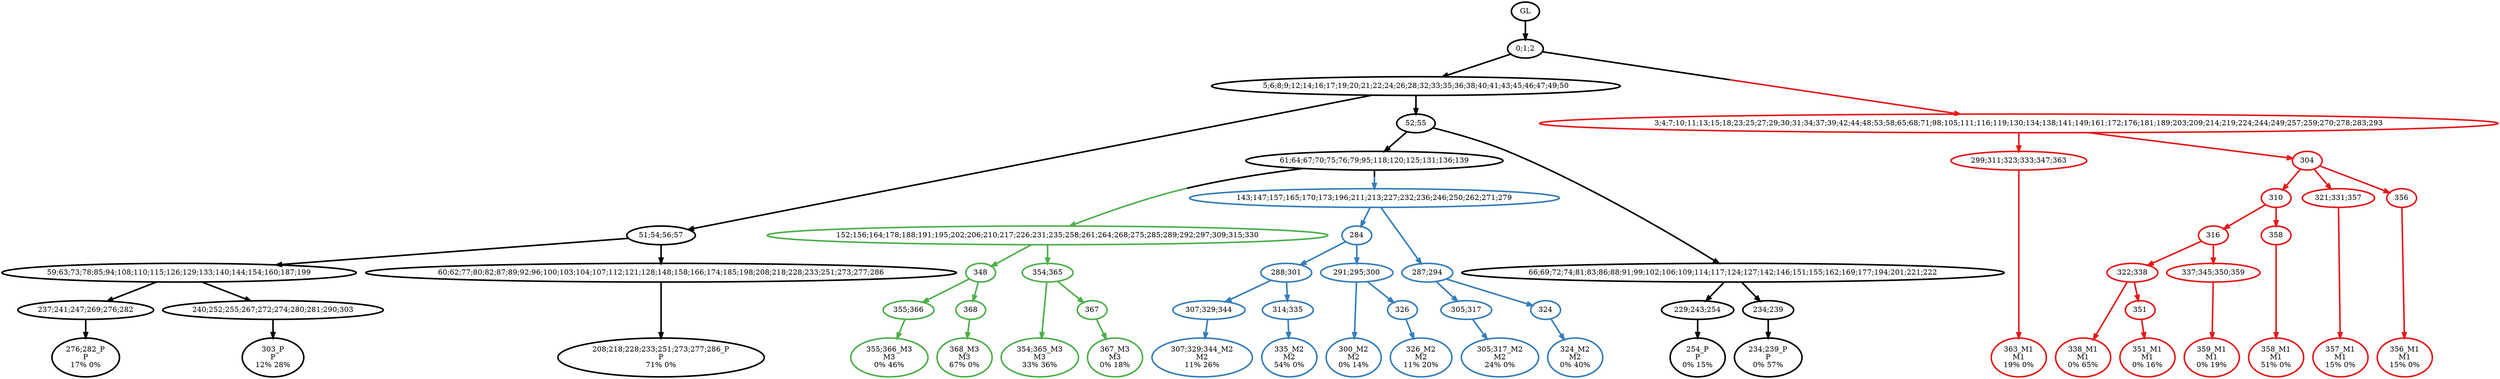 digraph T {
	{
		rank=same
		55 [penwidth=3,colorscheme=set19,color=0,label="276;282_P\nP\n17% 0%"]
		53 [penwidth=3,colorscheme=set19,color=0,label="303_P\nP\n12% 28%"]
		51 [penwidth=3,colorscheme=set19,color=0,label="208;218;228;233;251;273;277;286_P\nP\n71% 0%"]
		46 [penwidth=3,colorscheme=set19,color=0,label="254_P\nP\n0% 15%"]
		44 [penwidth=3,colorscheme=set19,color=0,label="234;239_P\nP\n0% 57%"]
		42 [penwidth=3,colorscheme=set19,color=1,label="363_M1\nM1\n19% 0%"]
		37 [penwidth=3,colorscheme=set19,color=1,label="338_M1\nM1\n0% 65%"]
		35 [penwidth=3,colorscheme=set19,color=1,label="351_M1\nM1\n0% 16%"]
		33 [penwidth=3,colorscheme=set19,color=1,label="359_M1\nM1\n0% 19%"]
		31 [penwidth=3,colorscheme=set19,color=1,label="358_M1\nM1\n51% 0%"]
		29 [penwidth=3,colorscheme=set19,color=1,label="357_M1\nM1\n15% 0%"]
		27 [penwidth=3,colorscheme=set19,color=1,label="356_M1\nM1\n15% 0%"]
		23 [penwidth=3,colorscheme=set19,color=2,label="307;329;344_M2\nM2\n11% 26%"]
		21 [penwidth=3,colorscheme=set19,color=2,label="335_M2\nM2\n54% 0%"]
		19 [penwidth=3,colorscheme=set19,color=2,label="300_M2\nM2\n0% 14%"]
		17 [penwidth=3,colorscheme=set19,color=2,label="326_M2\nM2\n11% 20%"]
		14 [penwidth=3,colorscheme=set19,color=2,label="305;317_M2\nM2\n24% 0%"]
		12 [penwidth=3,colorscheme=set19,color=2,label="324_M2\nM2\n0% 40%"]
		9 [penwidth=3,colorscheme=set19,color=3,label="355;366_M3\nM3\n0% 46%"]
		7 [penwidth=3,colorscheme=set19,color=3,label="368_M3\nM3\n67% 0%"]
		5 [penwidth=3,colorscheme=set19,color=3,label="354;365_M3\nM3\n33% 36%"]
		3 [penwidth=3,colorscheme=set19,color=3,label="367_M3\nM3\n0% 18%"]
	}
	61 [penwidth=3,colorscheme=set19,color=0,label="GL"]
	60 [penwidth=3,colorscheme=set19,color=0,label="0;1;2"]
	59 [penwidth=3,colorscheme=set19,color=0,label="5;6;8;9;12;14;16;17;19;20;21;22;24;26;28;32;33;35;36;38;40;41;43;45;46;47;49;50"]
	58 [penwidth=3,colorscheme=set19,color=0,label="51;54;56;57"]
	57 [penwidth=3,colorscheme=set19,color=0,label="59;63;73;78;85;94;108;110;115;126;129;133;140;144;154;160;187;199"]
	56 [penwidth=3,colorscheme=set19,color=0,label="237;241;247;269;276;282"]
	54 [penwidth=3,colorscheme=set19,color=0,label="240;252;255;267;272;274;280;281;290;303"]
	52 [penwidth=3,colorscheme=set19,color=0,label="60;62;77;80;82;87;89;92;96;100;103;104;107;112;121;128;148;158;166;174;185;198;208;218;228;233;251;273;277;286"]
	50 [penwidth=3,colorscheme=set19,color=0,label="52;55"]
	49 [penwidth=3,colorscheme=set19,color=0,label="61;64;67;70;75;76;79;95;118;120;125;131;136;139"]
	48 [penwidth=3,colorscheme=set19,color=0,label="66;69;72;74;81;83;86;88;91;99;102;106;109;114;117;124;127;142;146;151;155;162;169;177;194;201;221;222"]
	47 [penwidth=3,colorscheme=set19,color=0,label="229;243;254"]
	45 [penwidth=3,colorscheme=set19,color=0,label="234;239"]
	43 [penwidth=3,colorscheme=set19,color=1,label="299;311;323;333;347;363"]
	41 [penwidth=3,colorscheme=set19,color=1,label="304"]
	40 [penwidth=3,colorscheme=set19,color=1,label="310"]
	39 [penwidth=3,colorscheme=set19,color=1,label="316"]
	38 [penwidth=3,colorscheme=set19,color=1,label="322;338"]
	36 [penwidth=3,colorscheme=set19,color=1,label="351"]
	34 [penwidth=3,colorscheme=set19,color=1,label="337;345;350;359"]
	32 [penwidth=3,colorscheme=set19,color=1,label="358"]
	30 [penwidth=3,colorscheme=set19,color=1,label="321;331;357"]
	28 [penwidth=3,colorscheme=set19,color=1,label="356"]
	26 [penwidth=3,colorscheme=set19,color=2,label="284"]
	25 [penwidth=3,colorscheme=set19,color=2,label="288;301"]
	24 [penwidth=3,colorscheme=set19,color=2,label="307;329;344"]
	22 [penwidth=3,colorscheme=set19,color=2,label="314;335"]
	20 [penwidth=3,colorscheme=set19,color=2,label="291;295;300"]
	18 [penwidth=3,colorscheme=set19,color=2,label="326"]
	16 [penwidth=3,colorscheme=set19,color=2,label="287;294"]
	15 [penwidth=3,colorscheme=set19,color=2,label="305;317"]
	13 [penwidth=3,colorscheme=set19,color=2,label="324"]
	11 [penwidth=3,colorscheme=set19,color=3,label="348"]
	10 [penwidth=3,colorscheme=set19,color=3,label="355;366"]
	8 [penwidth=3,colorscheme=set19,color=3,label="368"]
	6 [penwidth=3,colorscheme=set19,color=3,label="354;365"]
	4 [penwidth=3,colorscheme=set19,color=3,label="367"]
	2 [penwidth=3,colorscheme=set19,color=3,label="152;156;164;178;188;191;195;202;206;210;217;226;231;235;258;261;264;268;275;285;289;292;297;309;315;330"]
	1 [penwidth=3,colorscheme=set19,color=2,label="143;147;157;165;170;173;196;211;213;227;232;236;246;250;262;271;279"]
	0 [penwidth=3,colorscheme=set19,color=1,label="3;4;7;10;11;13;15;18;23;25;27;29;30;31;34;37;39;42;44;48;53;58;65;68;71;98;105;111;116;119;130;134;138;141;149;161;172;176;181;189;203;209;214;219;224;244;249;257;259;270;278;283;293"]
	61 -> 60 [penwidth=3,colorscheme=set19,color=0]
	60 -> 59 [penwidth=3,colorscheme=set19,color=0]
	60 -> 0 [penwidth=3,colorscheme=set19,color="0;0.5:1"]
	59 -> 58 [penwidth=3,colorscheme=set19,color=0]
	59 -> 50 [penwidth=3,colorscheme=set19,color=0]
	58 -> 52 [penwidth=3,colorscheme=set19,color=0]
	58 -> 57 [penwidth=3,colorscheme=set19,color=0]
	57 -> 54 [penwidth=3,colorscheme=set19,color=0]
	57 -> 56 [penwidth=3,colorscheme=set19,color=0]
	56 -> 55 [penwidth=3,colorscheme=set19,color=0]
	54 -> 53 [penwidth=3,colorscheme=set19,color=0]
	52 -> 51 [penwidth=3,colorscheme=set19,color=0]
	50 -> 49 [penwidth=3,colorscheme=set19,color=0]
	50 -> 48 [penwidth=3,colorscheme=set19,color=0]
	49 -> 2 [penwidth=3,colorscheme=set19,color="0;0.5:3"]
	49 -> 1 [penwidth=3,colorscheme=set19,color="0;0.5:2"]
	48 -> 45 [penwidth=3,colorscheme=set19,color=0]
	48 -> 47 [penwidth=3,colorscheme=set19,color=0]
	47 -> 46 [penwidth=3,colorscheme=set19,color=0]
	45 -> 44 [penwidth=3,colorscheme=set19,color=0]
	43 -> 42 [penwidth=3,colorscheme=set19,color=1]
	41 -> 40 [penwidth=3,colorscheme=set19,color=1]
	41 -> 28 [penwidth=3,colorscheme=set19,color=1]
	41 -> 30 [penwidth=3,colorscheme=set19,color=1]
	40 -> 39 [penwidth=3,colorscheme=set19,color=1]
	40 -> 32 [penwidth=3,colorscheme=set19,color=1]
	39 -> 34 [penwidth=3,colorscheme=set19,color=1]
	39 -> 38 [penwidth=3,colorscheme=set19,color=1]
	38 -> 37 [penwidth=3,colorscheme=set19,color=1]
	38 -> 36 [penwidth=3,colorscheme=set19,color=1]
	36 -> 35 [penwidth=3,colorscheme=set19,color=1]
	34 -> 33 [penwidth=3,colorscheme=set19,color=1]
	32 -> 31 [penwidth=3,colorscheme=set19,color=1]
	30 -> 29 [penwidth=3,colorscheme=set19,color=1]
	28 -> 27 [penwidth=3,colorscheme=set19,color=1]
	26 -> 20 [penwidth=3,colorscheme=set19,color=2]
	26 -> 25 [penwidth=3,colorscheme=set19,color=2]
	25 -> 24 [penwidth=3,colorscheme=set19,color=2]
	25 -> 22 [penwidth=3,colorscheme=set19,color=2]
	24 -> 23 [penwidth=3,colorscheme=set19,color=2]
	22 -> 21 [penwidth=3,colorscheme=set19,color=2]
	20 -> 19 [penwidth=3,colorscheme=set19,color=2]
	20 -> 18 [penwidth=3,colorscheme=set19,color=2]
	18 -> 17 [penwidth=3,colorscheme=set19,color=2]
	16 -> 15 [penwidth=3,colorscheme=set19,color=2]
	16 -> 13 [penwidth=3,colorscheme=set19,color=2]
	15 -> 14 [penwidth=3,colorscheme=set19,color=2]
	13 -> 12 [penwidth=3,colorscheme=set19,color=2]
	11 -> 10 [penwidth=3,colorscheme=set19,color=3]
	11 -> 8 [penwidth=3,colorscheme=set19,color=3]
	10 -> 9 [penwidth=3,colorscheme=set19,color=3]
	8 -> 7 [penwidth=3,colorscheme=set19,color=3]
	6 -> 5 [penwidth=3,colorscheme=set19,color=3]
	6 -> 4 [penwidth=3,colorscheme=set19,color=3]
	4 -> 3 [penwidth=3,colorscheme=set19,color=3]
	2 -> 11 [penwidth=3,colorscheme=set19,color=3]
	2 -> 6 [penwidth=3,colorscheme=set19,color=3]
	1 -> 26 [penwidth=3,colorscheme=set19,color=2]
	1 -> 16 [penwidth=3,colorscheme=set19,color=2]
	0 -> 43 [penwidth=3,colorscheme=set19,color=1]
	0 -> 41 [penwidth=3,colorscheme=set19,color=1]
}
